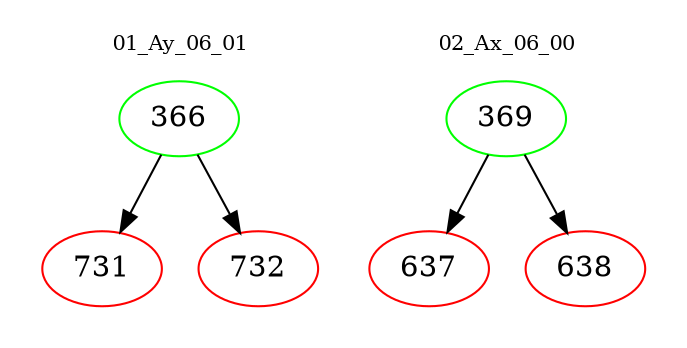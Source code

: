 digraph{
subgraph cluster_0 {
color = white
label = "01_Ay_06_01";
fontsize=10;
T0_366 [label="366", color="green"]
T0_366 -> T0_731 [color="black"]
T0_731 [label="731", color="red"]
T0_366 -> T0_732 [color="black"]
T0_732 [label="732", color="red"]
}
subgraph cluster_1 {
color = white
label = "02_Ax_06_00";
fontsize=10;
T1_369 [label="369", color="green"]
T1_369 -> T1_637 [color="black"]
T1_637 [label="637", color="red"]
T1_369 -> T1_638 [color="black"]
T1_638 [label="638", color="red"]
}
}
